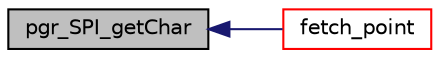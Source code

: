 digraph "pgr_SPI_getChar"
{
  edge [fontname="Helvetica",fontsize="10",labelfontname="Helvetica",labelfontsize="10"];
  node [fontname="Helvetica",fontsize="10",shape=record];
  rankdir="LR";
  Node479 [label="pgr_SPI_getChar",height=0.2,width=0.4,color="black", fillcolor="grey75", style="filled", fontcolor="black"];
  Node479 -> Node480 [dir="back",color="midnightblue",fontsize="10",style="solid",fontname="Helvetica"];
  Node480 [label="fetch_point",height=0.2,width=0.4,color="red", fillcolor="white", style="filled",URL="$points__input_8c.html#a2f961047988f038e9e676adc091a551c"];
}

